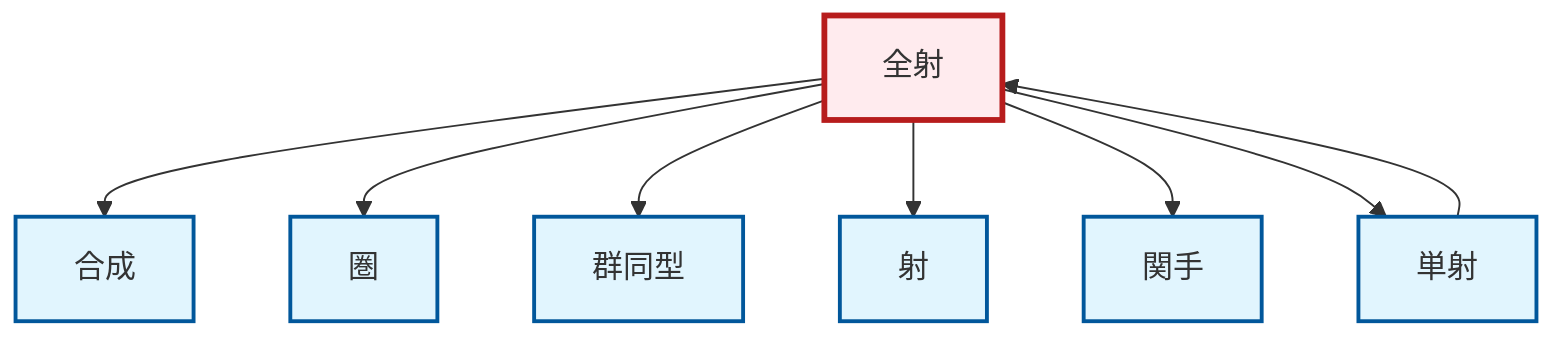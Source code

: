 graph TD
    classDef definition fill:#e1f5fe,stroke:#01579b,stroke-width:2px
    classDef theorem fill:#f3e5f5,stroke:#4a148c,stroke-width:2px
    classDef axiom fill:#fff3e0,stroke:#e65100,stroke-width:2px
    classDef example fill:#e8f5e9,stroke:#1b5e20,stroke-width:2px
    classDef current fill:#ffebee,stroke:#b71c1c,stroke-width:3px
    def-category["圏"]:::definition
    def-isomorphism["群同型"]:::definition
    def-morphism["射"]:::definition
    def-epimorphism["全射"]:::definition
    def-composition["合成"]:::definition
    def-monomorphism["単射"]:::definition
    def-functor["関手"]:::definition
    def-epimorphism --> def-composition
    def-monomorphism --> def-epimorphism
    def-epimorphism --> def-category
    def-epimorphism --> def-isomorphism
    def-epimorphism --> def-morphism
    def-epimorphism --> def-functor
    def-epimorphism --> def-monomorphism
    class def-epimorphism current